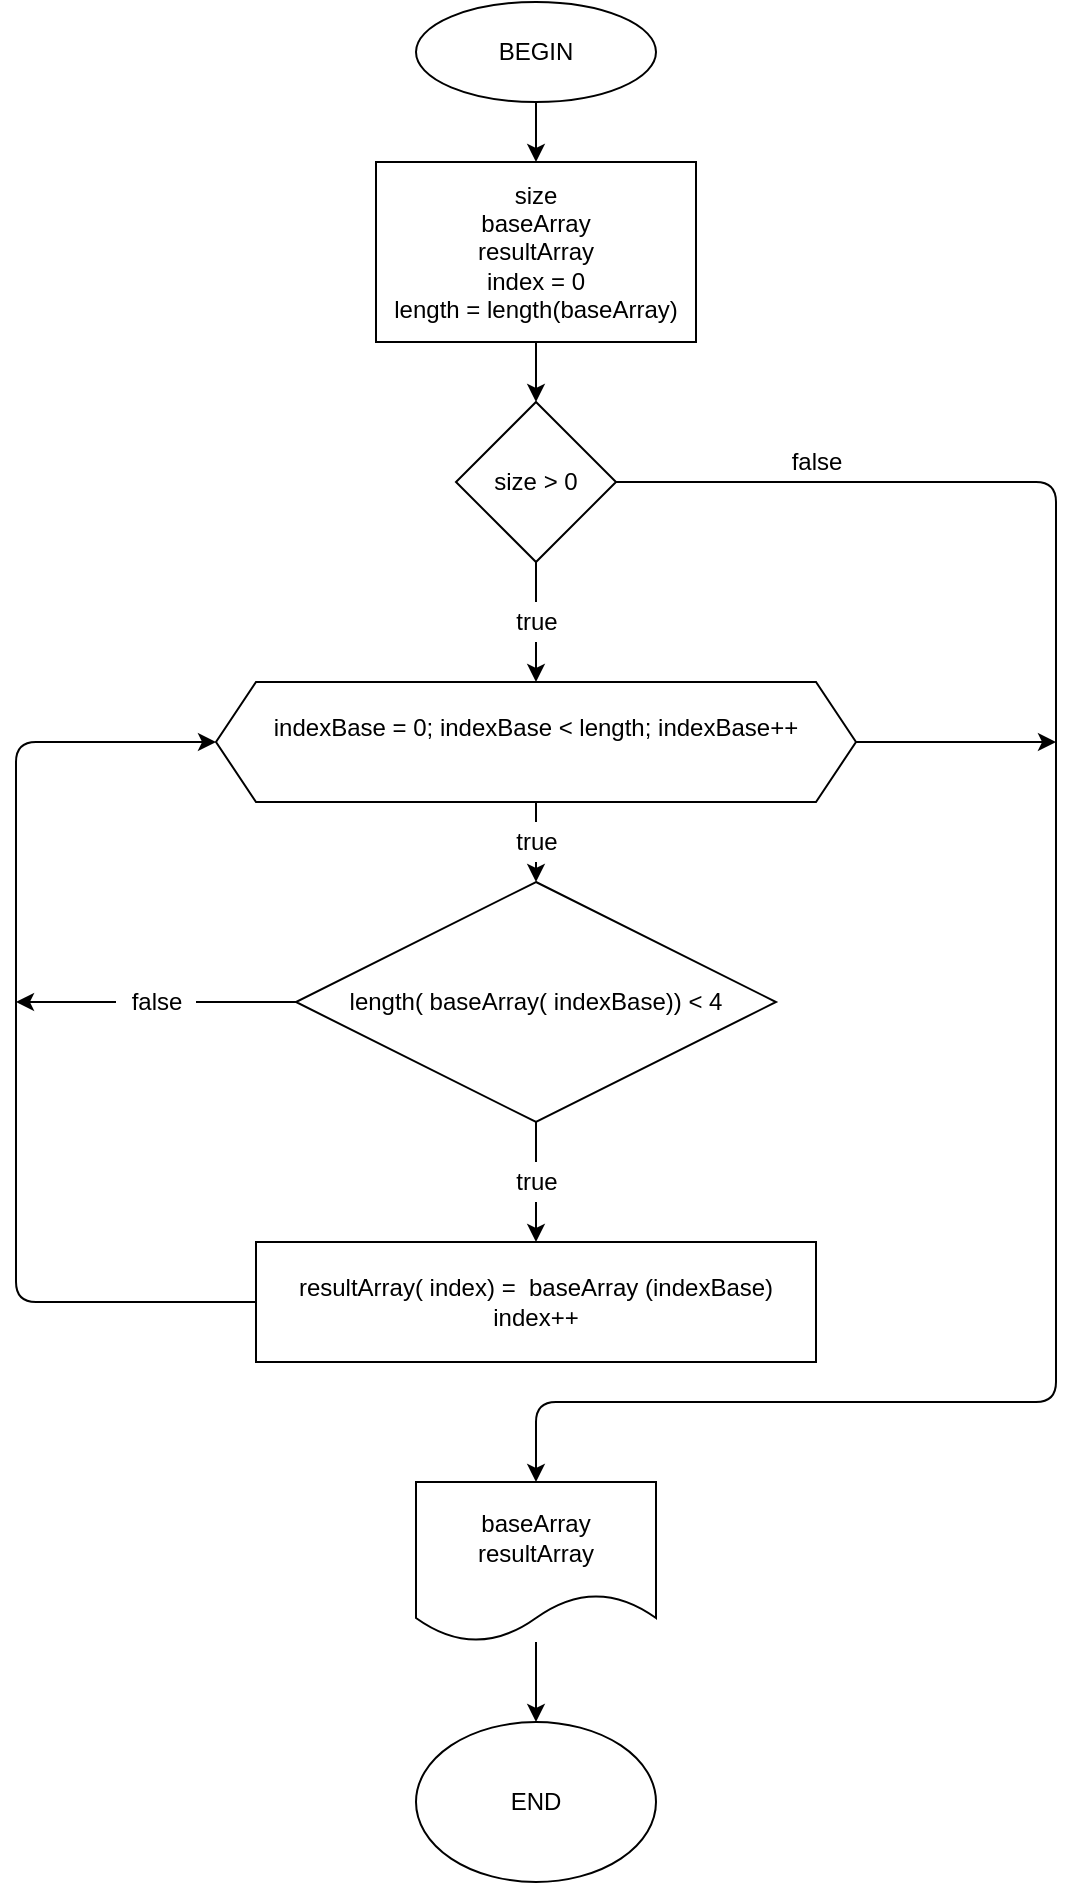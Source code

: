 <mxfile>
    <diagram id="scaqfZjOWvv09SMdnirD" name="Page-1">
        <mxGraphModel dx="1341" dy="941" grid="1" gridSize="10" guides="1" tooltips="1" connect="1" arrows="1" fold="1" page="1" pageScale="1" pageWidth="827" pageHeight="1169" math="0" shadow="0">
            <root>
                <mxCell id="0"/>
                <mxCell id="1" parent="0"/>
                <mxCell id="4" value="" style="edgeStyle=none;html=1;" edge="1" parent="1" source="2" target="3">
                    <mxGeometry relative="1" as="geometry"/>
                </mxCell>
                <mxCell id="2" value="BEGIN" style="ellipse;whiteSpace=wrap;html=1;" vertex="1" parent="1">
                    <mxGeometry x="320" y="20" width="120" height="50" as="geometry"/>
                </mxCell>
                <mxCell id="11" value="" style="edgeStyle=none;html=1;" edge="1" parent="1" source="3" target="10">
                    <mxGeometry relative="1" as="geometry"/>
                </mxCell>
                <mxCell id="3" value="size&lt;br&gt;baseArray&lt;br&gt;resultArray&lt;br&gt;index = 0&lt;br&gt;length = length(baseArray)" style="rounded=0;whiteSpace=wrap;html=1;" vertex="1" parent="1">
                    <mxGeometry x="300" y="100" width="160" height="90" as="geometry"/>
                </mxCell>
                <mxCell id="8" value="" style="edgeStyle=none;html=1;startArrow=none;" edge="1" parent="1" source="25" target="7">
                    <mxGeometry relative="1" as="geometry"/>
                </mxCell>
                <mxCell id="41" style="edgeStyle=none;html=1;" edge="1" parent="1" source="5">
                    <mxGeometry relative="1" as="geometry">
                        <mxPoint x="640" y="390" as="targetPoint"/>
                    </mxGeometry>
                </mxCell>
                <mxCell id="5" value="indexBase = 0; indexBase &amp;lt; length; indexBase++&lt;br&gt;&amp;nbsp;" style="shape=hexagon;perimeter=hexagonPerimeter2;whiteSpace=wrap;html=1;fixedSize=1;" vertex="1" parent="1">
                    <mxGeometry x="220" y="360" width="320" height="60" as="geometry"/>
                </mxCell>
                <mxCell id="16" value="" style="edgeStyle=none;html=1;startArrow=none;" edge="1" parent="1" source="18" target="9">
                    <mxGeometry relative="1" as="geometry"/>
                </mxCell>
                <mxCell id="20" style="edgeStyle=none;html=1;exitX=0;exitY=0.5;exitDx=0;exitDy=0;startArrow=none;" edge="1" parent="1" source="21">
                    <mxGeometry relative="1" as="geometry">
                        <mxPoint x="120" y="520" as="targetPoint"/>
                    </mxGeometry>
                </mxCell>
                <mxCell id="7" value="length( baseArray( indexBase)) &amp;lt; 4" style="rhombus;whiteSpace=wrap;html=1;" vertex="1" parent="1">
                    <mxGeometry x="260" y="460" width="240" height="120" as="geometry"/>
                </mxCell>
                <mxCell id="17" style="edgeStyle=none;html=1;entryX=0;entryY=0.5;entryDx=0;entryDy=0;" edge="1" parent="1" source="9" target="5">
                    <mxGeometry relative="1" as="geometry">
                        <mxPoint x="240" y="520" as="targetPoint"/>
                        <Array as="points">
                            <mxPoint x="120" y="670"/>
                            <mxPoint x="120" y="520"/>
                            <mxPoint x="120" y="390"/>
                        </Array>
                    </mxGeometry>
                </mxCell>
                <mxCell id="9" value="resultArray( index) =&amp;nbsp; baseArray (indexBase)&lt;br&gt;index++" style="rounded=0;whiteSpace=wrap;html=1;" vertex="1" parent="1">
                    <mxGeometry x="240" y="640" width="280" height="60" as="geometry"/>
                </mxCell>
                <mxCell id="12" value="" style="edgeStyle=none;html=1;startArrow=none;" edge="1" parent="1" source="13" target="5">
                    <mxGeometry relative="1" as="geometry"/>
                </mxCell>
                <mxCell id="24" style="edgeStyle=none;html=1;entryX=0.5;entryY=0;entryDx=0;entryDy=0;" edge="1" parent="1" source="10" target="23">
                    <mxGeometry relative="1" as="geometry">
                        <Array as="points">
                            <mxPoint x="640" y="260"/>
                            <mxPoint x="640" y="490"/>
                            <mxPoint x="640" y="720"/>
                            <mxPoint x="380" y="720"/>
                        </Array>
                    </mxGeometry>
                </mxCell>
                <mxCell id="10" value="size &amp;gt; 0" style="rhombus;whiteSpace=wrap;html=1;" vertex="1" parent="1">
                    <mxGeometry x="340" y="220" width="80" height="80" as="geometry"/>
                </mxCell>
                <mxCell id="13" value="true" style="text;html=1;align=center;verticalAlign=middle;resizable=0;points=[];autosize=1;strokeColor=none;fillColor=none;" vertex="1" parent="1">
                    <mxGeometry x="360" y="320" width="40" height="20" as="geometry"/>
                </mxCell>
                <mxCell id="14" value="" style="edgeStyle=none;html=1;endArrow=none;" edge="1" parent="1" source="10" target="13">
                    <mxGeometry relative="1" as="geometry">
                        <mxPoint x="380" y="300" as="sourcePoint"/>
                        <mxPoint x="380" y="360" as="targetPoint"/>
                    </mxGeometry>
                </mxCell>
                <mxCell id="18" value="true" style="text;html=1;align=center;verticalAlign=middle;resizable=0;points=[];autosize=1;strokeColor=none;fillColor=none;" vertex="1" parent="1">
                    <mxGeometry x="360" y="600" width="40" height="20" as="geometry"/>
                </mxCell>
                <mxCell id="19" value="" style="edgeStyle=none;html=1;endArrow=none;" edge="1" parent="1" source="7" target="18">
                    <mxGeometry relative="1" as="geometry">
                        <mxPoint x="380" y="580" as="sourcePoint"/>
                        <mxPoint x="380" y="640" as="targetPoint"/>
                    </mxGeometry>
                </mxCell>
                <mxCell id="21" value="false" style="text;html=1;align=center;verticalAlign=middle;resizable=0;points=[];autosize=1;strokeColor=none;fillColor=none;" vertex="1" parent="1">
                    <mxGeometry x="170" y="510" width="40" height="20" as="geometry"/>
                </mxCell>
                <mxCell id="22" value="" style="edgeStyle=none;html=1;exitX=0;exitY=0.5;exitDx=0;exitDy=0;endArrow=none;" edge="1" parent="1" source="7" target="21">
                    <mxGeometry relative="1" as="geometry">
                        <mxPoint x="120" y="520" as="targetPoint"/>
                        <mxPoint x="260" y="520" as="sourcePoint"/>
                    </mxGeometry>
                </mxCell>
                <mxCell id="40" value="" style="edgeStyle=none;html=1;" edge="1" parent="1" source="23" target="39">
                    <mxGeometry relative="1" as="geometry"/>
                </mxCell>
                <mxCell id="23" value="baseArray&lt;br&gt;resultArray" style="shape=document;whiteSpace=wrap;html=1;boundedLbl=1;" vertex="1" parent="1">
                    <mxGeometry x="320" y="760" width="120" height="80" as="geometry"/>
                </mxCell>
                <mxCell id="25" value="true" style="text;html=1;align=center;verticalAlign=middle;resizable=0;points=[];autosize=1;strokeColor=none;fillColor=none;" vertex="1" parent="1">
                    <mxGeometry x="360" y="430" width="40" height="20" as="geometry"/>
                </mxCell>
                <mxCell id="26" value="" style="edgeStyle=none;html=1;endArrow=none;" edge="1" parent="1" source="5" target="25">
                    <mxGeometry relative="1" as="geometry">
                        <mxPoint x="380" y="420" as="sourcePoint"/>
                        <mxPoint x="380" y="460" as="targetPoint"/>
                    </mxGeometry>
                </mxCell>
                <mxCell id="27" value="false" style="text;html=1;align=center;verticalAlign=middle;resizable=0;points=[];autosize=1;strokeColor=none;fillColor=none;" vertex="1" parent="1">
                    <mxGeometry x="500" y="240" width="40" height="20" as="geometry"/>
                </mxCell>
                <mxCell id="39" value="END" style="ellipse;whiteSpace=wrap;html=1;" vertex="1" parent="1">
                    <mxGeometry x="320" y="880" width="120" height="80" as="geometry"/>
                </mxCell>
            </root>
        </mxGraphModel>
    </diagram>
</mxfile>
